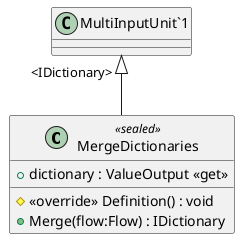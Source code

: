 @startuml
class MergeDictionaries <<sealed>> {
    + dictionary : ValueOutput <<get>>
    # <<override>> Definition() : void
    + Merge(flow:Flow) : IDictionary
}
"MultiInputUnit`1" "<IDictionary>" <|-- MergeDictionaries
@enduml
